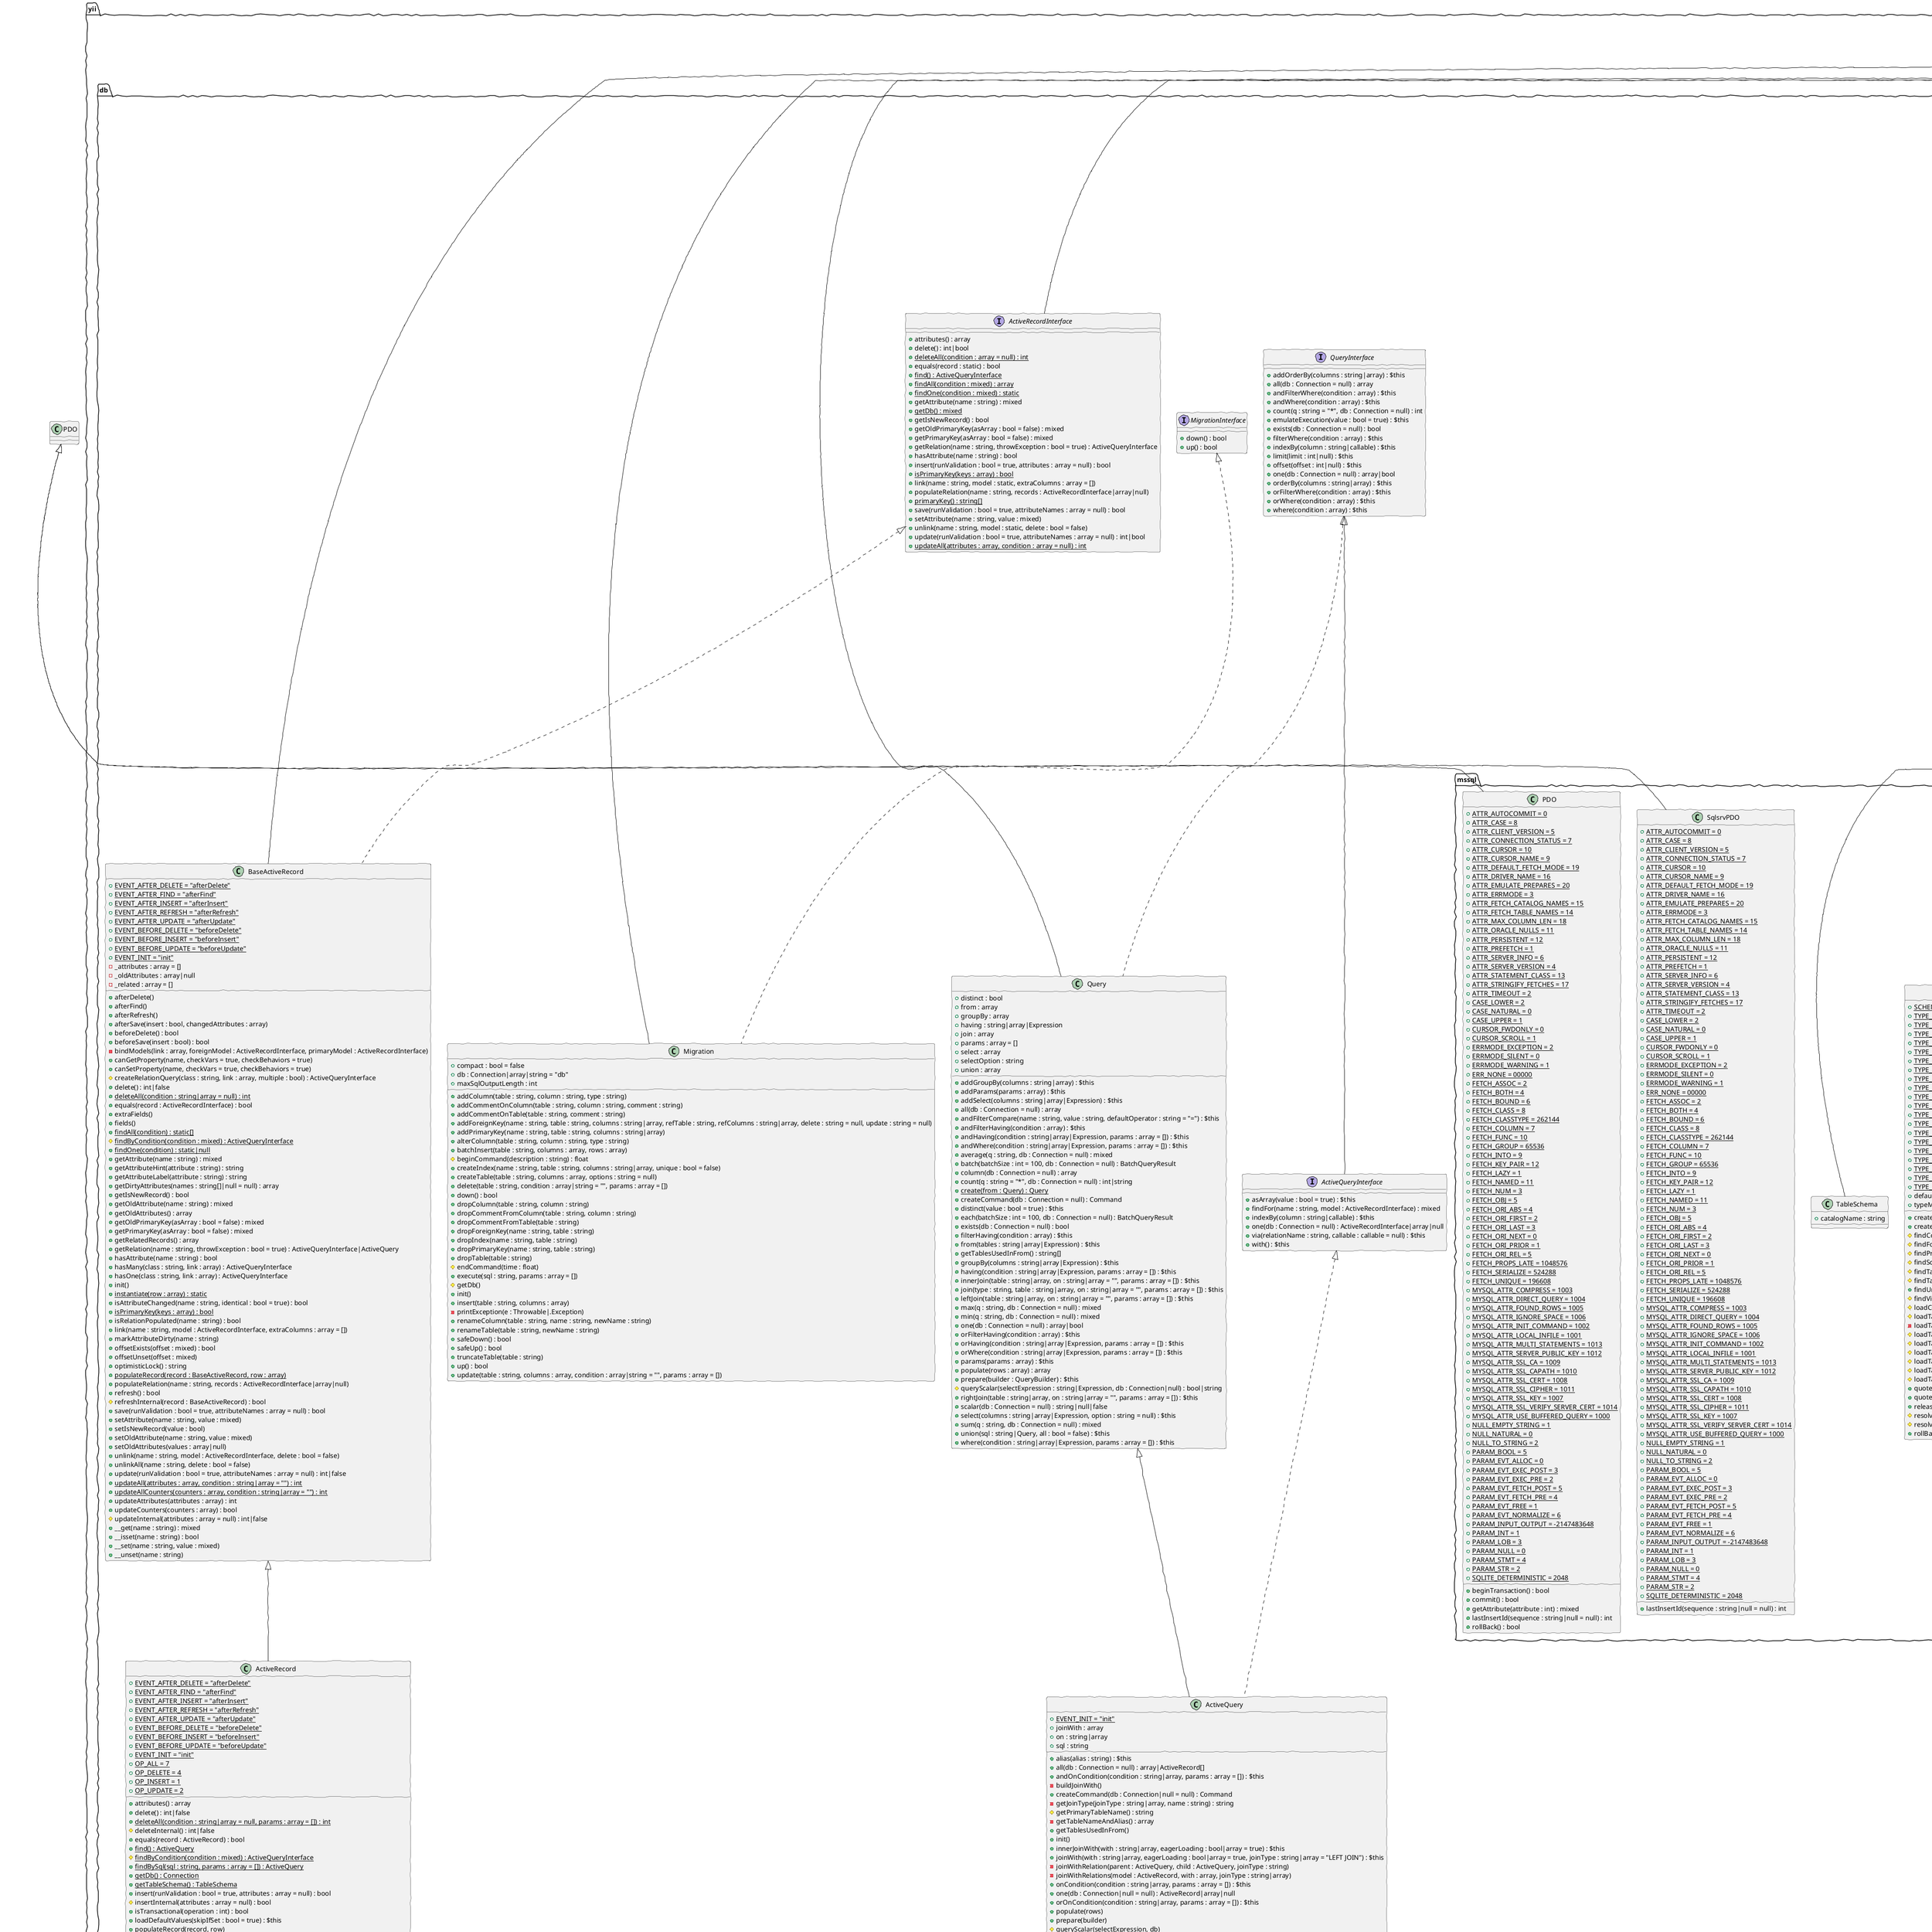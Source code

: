 @startuml
skinparam handwritten true
class yii.db.ActiveQuery {
    +{static}EVENT_INIT = "init"
    +joinWith : array
    +on : string|array
    +sql : string
    +alias(alias : string) : $this
    +all(db : Connection = null) : array|ActiveRecord[]
    +andOnCondition(condition : string|array, params : array = []) : $this
    -buildJoinWith()
    +createCommand(db : Connection|null = null) : Command
    -getJoinType(joinType : string|array, name : string) : string
    #getPrimaryTableName() : string
    -getTableNameAndAlias() : array
    +getTablesUsedInFrom()
    +init()
    +innerJoinWith(with : string|array, eagerLoading : bool|array = true) : $this
    +joinWith(with : string|array, eagerLoading : bool|array = true, joinType : string|array = "LEFT JOIN") : $this
    -joinWithRelation(parent : ActiveQuery, child : ActiveQuery, joinType : string)
    -joinWithRelations(model : ActiveRecord, with : array, joinType : string|array)
    +onCondition(condition : string|array, params : array = []) : $this
    +one(db : Connection|null = null) : ActiveRecord|array|null
    +orOnCondition(condition : string|array, params : array = []) : $this
    +populate(rows)
    +prepare(builder)
    #queryScalar(selectExpression, db)
    -removeDuplicatedModels(models : array) : array
    +viaTable(tableName : string, link : array, callable : callable = null) : $this
    +__construct(modelClass : string, config : array = [])
}
class yii.db.ActiveQuery extends yii.db.Query
class yii.db.ActiveQuery implements yii.db.ActiveQueryInterface
interface yii.db.ActiveQueryInterface {
    +asArray(value : bool = true) : $this
    +findFor(name : string, model : ActiveRecordInterface) : mixed
    +indexBy(column : string|callable) : $this
    +one(db : Connection = null) : ActiveRecordInterface|array|null
    +via(relationName : string, callable : callable = null) : $this
    +with() : $this
}
interface yii.db.ActiveQueryInterface implements yii.db.QueryInterface
abstract class yii.db.ActiveQueryTrait {
    +asArray : bool
    +modelClass : string
    +with : array
    +asArray(value : bool = true) : $this
    #createModels(rows : array) : array|ActiveRecord[]
    +findWith(with : array, models : array|ActiveRecord[])
    -normalizeRelations(model : ActiveRecord, with : array) : ActiveQueryInterface[]
    +with() : $this
}
class yii.db.ActiveRecord {
    +{static}EVENT_AFTER_DELETE = "afterDelete"
    +{static}EVENT_AFTER_FIND = "afterFind"
    +{static}EVENT_AFTER_INSERT = "afterInsert"
    +{static}EVENT_AFTER_REFRESH = "afterRefresh"
    +{static}EVENT_AFTER_UPDATE = "afterUpdate"
    +{static}EVENT_BEFORE_DELETE = "beforeDelete"
    +{static}EVENT_BEFORE_INSERT = "beforeInsert"
    +{static}EVENT_BEFORE_UPDATE = "beforeUpdate"
    +{static}EVENT_INIT = "init"
    +{static}OP_ALL = 7
    +{static}OP_DELETE = 4
    +{static}OP_INSERT = 1
    +{static}OP_UPDATE = 2
    +attributes() : array
    +delete() : int|false
    +{static}deleteAll(condition : string|array = null, params : array = []) : int
    #deleteInternal() : int|false
    +equals(record : ActiveRecord) : bool
    +{static}find() : ActiveQuery
    #{static}findByCondition(condition : mixed) : ActiveQueryInterface
    +{static}findBySql(sql : string, params : array = []) : ActiveQuery
    +{static}getDb() : Connection
    +{static}getTableSchema() : TableSchema
    +insert(runValidation : bool = true, attributes : array = null) : bool
    #insertInternal(attributes : array = null) : bool
    +isTransactional(operation : int) : bool
    +loadDefaultValues(skipIfSet : bool = true) : $this
    +{static}populateRecord(record, row)
    +{static}primaryKey() : string[]
    +refresh()
    +{static}tableName() : string
    +transactions() : array
    +update(runValidation : bool = true, attributeNames : array = null) : int|false
    +{static}updateAll(attributes : array, condition : string|array = "", params : array = []) : int
    +{static}updateAllCounters(counters : array, condition : string|array = "", params : array = []) : int
}
class yii.db.ActiveRecord extends yii.db.BaseActiveRecord
interface yii.db.ActiveRecordInterface {
    +attributes() : array
    +delete() : int|bool
    +{static}deleteAll(condition : array = null) : int
    +equals(record : static) : bool
    +{static}find() : ActiveQueryInterface
    +{static}findAll(condition : mixed) : array
    +{static}findOne(condition : mixed) : static
    +getAttribute(name : string) : mixed
    +{static}getDb() : mixed
    +getIsNewRecord() : bool
    +getOldPrimaryKey(asArray : bool = false) : mixed
    +getPrimaryKey(asArray : bool = false) : mixed
    +getRelation(name : string, throwException : bool = true) : ActiveQueryInterface
    +hasAttribute(name : string) : bool
    +insert(runValidation : bool = true, attributes : array = null) : bool
    +{static}isPrimaryKey(keys : array) : bool
    +link(name : string, model : static, extraColumns : array = [])
    +populateRelation(name : string, records : ActiveRecordInterface|array|null)
    +{static}primaryKey() : string[]
    +save(runValidation : bool = true, attributeNames : array = null) : bool
    +setAttribute(name : string, value : mixed)
    +unlink(name : string, model : static, delete : bool = false)
    +update(runValidation : bool = true, attributeNames : array = null) : int|bool
    +{static}updateAll(attributes : array, condition : array = null) : int
}
interface yii.db.ActiveRecordInterface implements yii.base.StaticInstanceInterface
abstract class yii.db.ActiveRelationTrait {
    +inverseOf : string
    +link : array
    +multiple : bool
    +primaryModel : ActiveRecord
    +via : array|object
    -addInverseRelations(result : array)
    -buildBuckets(models : array, link : array, viaModels : array = null, viaLink : array = null, checkMultiple : bool = true) : array
    -filterByModels(models : array)
    +findFor(name : string, model : ActiveRecordInterface|BaseActiveRecord) : mixed
    -findJunctionRows(primaryModels : array) : array
    -getModelKey(model : ActiveRecordInterface|array, attributes : array) : string
    -indexBuckets(buckets : array, indexBy : string|callable) : array
    +inverseOf(relationName : string) : $this
    -normalizeModelKey(value : mixed) : string
    -populateInverseRelation(primaryModels : ActiveRecordInterface[], models : ActiveRecordInterface[], primaryName : string, name : string)
    +populateRelation(name : string, primaryModels : array) : array
    -prefixKeyColumns(attributes : array) : array
    +via(relationName : string, callable : callable = null) : $this
    +__clone()
}
class yii.db.AfterSaveEvent {
    +changedAttributes : array
}
class yii.db.AfterSaveEvent extends yii.base.Event
abstract class yii.db.BaseActiveRecord {
    +{static}EVENT_AFTER_DELETE = "afterDelete"
    +{static}EVENT_AFTER_FIND = "afterFind"
    +{static}EVENT_AFTER_INSERT = "afterInsert"
    +{static}EVENT_AFTER_REFRESH = "afterRefresh"
    +{static}EVENT_AFTER_UPDATE = "afterUpdate"
    +{static}EVENT_BEFORE_DELETE = "beforeDelete"
    +{static}EVENT_BEFORE_INSERT = "beforeInsert"
    +{static}EVENT_BEFORE_UPDATE = "beforeUpdate"
    +{static}EVENT_INIT = "init"
    -_attributes : array = []
    -_oldAttributes : array|null
    -_related : array = []
    +afterDelete()
    +afterFind()
    +afterRefresh()
    +afterSave(insert : bool, changedAttributes : array)
    +beforeDelete() : bool
    +beforeSave(insert : bool) : bool
    -bindModels(link : array, foreignModel : ActiveRecordInterface, primaryModel : ActiveRecordInterface)
    +canGetProperty(name, checkVars = true, checkBehaviors = true)
    +canSetProperty(name, checkVars = true, checkBehaviors = true)
    #createRelationQuery(class : string, link : array, multiple : bool) : ActiveQueryInterface
    +delete() : int|false
    +{static}deleteAll(condition : string|array = null) : int
    +equals(record : ActiveRecordInterface) : bool
    +extraFields()
    +fields()
    +{static}findAll(condition) : static[]
    #{static}findByCondition(condition : mixed) : ActiveQueryInterface
    +{static}findOne(condition) : static|null
    +getAttribute(name : string) : mixed
    +getAttributeHint(attribute : string) : string
    +getAttributeLabel(attribute : string) : string
    +getDirtyAttributes(names : string[]|null = null) : array
    +getIsNewRecord() : bool
    +getOldAttribute(name : string) : mixed
    +getOldAttributes() : array
    +getOldPrimaryKey(asArray : bool = false) : mixed
    +getPrimaryKey(asArray : bool = false) : mixed
    +getRelatedRecords() : array
    +getRelation(name : string, throwException : bool = true) : ActiveQueryInterface|ActiveQuery
    +hasAttribute(name : string) : bool
    +hasMany(class : string, link : array) : ActiveQueryInterface
    +hasOne(class : string, link : array) : ActiveQueryInterface
    +init()
    +{static}instantiate(row : array) : static
    +isAttributeChanged(name : string, identical : bool = true) : bool
    +{static}isPrimaryKey(keys : array) : bool
    +isRelationPopulated(name : string) : bool
    +link(name : string, model : ActiveRecordInterface, extraColumns : array = [])
    +markAttributeDirty(name : string)
    +offsetExists(offset : mixed) : bool
    +offsetUnset(offset : mixed)
    +optimisticLock() : string
    +{static}populateRecord(record : BaseActiveRecord, row : array)
    +populateRelation(name : string, records : ActiveRecordInterface|array|null)
    +refresh() : bool
    #refreshInternal(record : BaseActiveRecord) : bool
    +save(runValidation : bool = true, attributeNames : array = null) : bool
    +setAttribute(name : string, value : mixed)
    +setIsNewRecord(value : bool)
    +setOldAttribute(name : string, value : mixed)
    +setOldAttributes(values : array|null)
    +unlink(name : string, model : ActiveRecordInterface, delete : bool = false)
    +unlinkAll(name : string, delete : bool = false)
    +update(runValidation : bool = true, attributeNames : array = null) : int|false
    +{static}updateAll(attributes : array, condition : string|array = "") : int
    +{static}updateAllCounters(counters : array, condition : string|array = "") : int
    +updateAttributes(attributes : array) : int
    +updateCounters(counters : array) : bool
    #updateInternal(attributes : array = null) : int|false
    +__get(name : string) : mixed
    +__isset(name : string) : bool
    +__set(name : string, value : mixed)
    +__unset(name : string)
}
class yii.db.BaseActiveRecord extends yii.base.Model
class yii.db.BaseActiveRecord implements yii.db.ActiveRecordInterface
class yii.db.BatchQueryResult {
    +batchSize : int = 100
    +db : Connection
    +each : bool = false
    +query : Query
    -_batch : array
    -_dataReader : DataReader
    -_key : string|int
    -_value : mixed
    +current() : mixed
    #fetchData() : array
    +key() : int
    +next()
    +reset()
    +rewind()
    +valid() : bool
    +__destruct()
}
class yii.db.BatchQueryResult extends yii.base.BaseObject
class yii.db.BatchQueryResult implements Iterator
class yii.db.CheckConstraint {
    +expression : string
}
class yii.db.CheckConstraint extends yii.db.Constraint
class yii.db.ColumnSchema {
    +allowNull : bool
    +autoIncrement : bool = false
    +comment : string
    +dbType : string
    +defaultValue : mixed
    +enumValues : array
    +isPrimaryKey : bool
    +name : string
    +phpType : string
    +precision : int
    +scale : int
    +size : int
    +type : string
    +unsigned : bool
    +dbTypecast(value : mixed) : mixed
    +phpTypecast(value : mixed) : mixed
    #typecast(value : mixed) : mixed
}
class yii.db.ColumnSchema extends yii.base.BaseObject
class yii.db.ColumnSchemaBuilder {
    +{static}CATEGORY_NUMERIC = "numeric"
    +{static}CATEGORY_OTHER = "other"
    +{static}CATEGORY_PK = "pk"
    +{static}CATEGORY_STRING = "string"
    +{static}CATEGORY_TIME = "time"
    #after : string
    #append : mixed
    +categoryMap : array = ["~~NOT RESOLVED~~", "~~NOT RESOLVED~~", "~~NOT RESOLVED~~", "~~NOT RESOLVED~~", "~~NOT RESOLVED~~", "~~NOT RESOLVED~~", "~~NOT RESOLVED~~", "~~NOT RESOLVED~~", "~~NOT RESOLVED~~", "~~NOT RESOLVED~~", "~~NOT RESOLVED~~", "~~NOT RESOLVED~~", "~~NOT RESOLVED~~", "~~NOT RESOLVED~~", "~~NOT RESOLVED~~", "~~NOT RESOLVED~~", "~~NOT RESOLVED~~", "~~NOT RESOLVED~~", "~~NOT RESOLVED~~", "numeric"]
    #check : string
    +comment : string
    +db : yii.db.Connection
    #default : mixed
    #isFirst : bool
    #isNotNull : bool|null
    #isUnique : bool = false
    #isUnsigned : bool = false
    #length : int|string|array
    #type : string
    +after(after : string) : $this
    +append(sql : string) : $this
    #buildAfterString() : string
    #buildAppendString() : string
    #buildCheckString() : string
    #buildCommentString() : string
    #buildCompleteString(format : string) : string
    #buildDefaultString() : string
    #buildFirstString() : string
    #buildLengthString() : string
    #buildNotNullString() : string
    #buildUniqueString() : string
    #buildUnsignedString() : string
    +check(check : string) : $this
    +comment(comment : string) : $this
    +defaultExpression(default : string) : $this
    +defaultValue(default : mixed) : $this
    +first() : $this
    #getTypeCategory() : string
    +notNull() : $this
    +null() : $this
    +unique() : $this
    +unsigned() : $this
    +__construct(type : string, length : int|string|array = null, db : yii.db.Connection = null, config : array = [])
    +__toString() : string
}
class yii.db.ColumnSchemaBuilder extends yii.base.BaseObject
class yii.db.Command {
    +db : Connection
    +fetchMode : int = 2
    +params : array = []
    +pdoStatement : PDOStatement
    +queryCacheDependency : yii.caching.Dependency
    +queryCacheDuration : int
    -_pendingParams : array = []
    -_refreshTableName : string
    -_sql : string
    +addCheck(name : string, table : string, expression : string) : $this
    +addColumn(table : string, column : string, type : string) : $this
    +addCommentOnColumn(table : string, column : string, comment : string) : $this
    +addCommentOnTable(table : string, comment : string) : $this
    +addDefaultValue(name : string, table : string, column : string, value : mixed) : $this
    +addForeignKey(name : string, table : string, columns : string|array, refTable : string, refColumns : string|array, delete : string = null, update : string = null) : $this
    +addPrimaryKey(name : string, table : string, columns : string|array) : $this
    +addUnique(name : string, table : string, columns : string|array) : $this
    +alterColumn(table : string, column : string, type : string) : $this
    +batchInsert(table : string, columns : array, rows : array|.Generator) : $this
    +bindParam(name : string|int, value : mixed, dataType : int = null, length : int = null, driverOptions : mixed = null) : $this
    #bindPendingParams()
    +bindValue(name : string|int, value : mixed, dataType : int = null) : $this
    +bindValues(values : array) : $this
    +cache(duration : int = null, dependency : yii.caching.Dependency = null) : $this
    +cancel()
    +checkIntegrity(check : bool = true, schema : string = "", table : string = "") : $this
    +createIndex(name : string, table : string, columns : string|array, unique : bool = false) : $this
    +createTable(table : string, columns : array, options : string = null) : $this
    +delete(table : string, condition : string|array = "", params : array = []) : $this
    +dropCheck(name : string, table : string) : $this
    +dropColumn(table : string, column : string) : $this
    +dropCommentFromColumn(table : string, column : string) : $this
    +dropCommentFromTable(table : string) : $this
    +dropDefaultValue(name : string, table : string) : $this
    +dropForeignKey(name : string, table : string) : $this
    +dropIndex(name : string, table : string) : $this
    +dropPrimaryKey(name : string, table : string) : $this
    +dropTable(table : string) : $this
    +dropUnique(name : string, table : string) : $this
    +execute() : int
    +getRawSql() : string
    +getSql() : string
    +insert(table : string, columns : array|.yii.db.Query) : $this
    -logQuery(category : string) : array
    +noCache() : $this
    +prepare(forRead : bool = null)
    +query() : DataReader
    +queryAll(fetchMode : int = null) : array
    +queryColumn() : array
    #queryInternal(method : string, fetchMode : int = null) : mixed
    +queryOne(fetchMode : int = null) : array|false
    +queryScalar() : string|null|false
    #refreshTableSchema()
    +renameColumn(table : string, oldName : string, newName : string) : $this
    +renameTable(table : string, newName : string) : $this
    #requireTableSchemaRefresh(name : string) : $this
    #reset()
    +resetSequence(table : string, value : mixed = null) : $this
    +setRawSql(sql : string) : $this
    +setSql(sql : string) : $this
    +truncateTable(table : string) : $this
    +update(table : string, columns : array, condition : string|array = "", params : array = []) : $this
}
class yii.db.Command extends yii.base.Component
class yii.db.Connection {
    +{static}EVENT_AFTER_OPEN = "afterOpen"
    +{static}EVENT_BEGIN_TRANSACTION = "beginTransaction"
    +{static}EVENT_COMMIT_TRANSACTION = "commitTransaction"
    +{static}EVENT_ROLLBACK_TRANSACTION = "rollbackTransaction"
    +attributes : array
    +charset : string
    +commandClass : string = "yii\db\Command"
    +dsn : string
    +emulatePrepare : bool
    +enableLogging : bool = true
    +enableProfiling : bool = true
    +enableQueryCache : bool = true
    +enableSavepoint : bool = true
    +enableSchemaCache : bool = false
    +enableSlaves : bool = true
    +masterConfig : array = []
    +masters : array = []
    +password : string
    +pdo : PDO
    +pdoClass : string
    +queryCache : CacheInterface|string = "cache"
    +queryCacheDuration : int = 3600
    +schemaCache : CacheInterface|string = "cache"
    +schemaCacheDuration : int = 3600
    +schemaCacheExclude : array = []
    +schemaMap : array = ["yii\db\pgsql\Schema", "yii\db\mysql\Schema", "yii\db\mysql\Schema", "yii\db\sqlite\Schema", "yii\db\sqlite\Schema", "yii\db\mssql\Schema", "yii\db\oci\Schema", "yii\db\mssql\Schema", "yii\db\mssql\Schema", "yii\db\cubrid\Schema"]
    +serverRetryInterval : int = 600
    +serverStatusCache : CacheInterface|string = "cache"
    +shuffleMasters : bool = true
    +slaveConfig : array = []
    +slaves : array = []
    +tablePrefix : string = ""
    +username : string
    -_driverName : string
    -_master : Connection|false = false
    -_queryCacheInfo : array = []
    -_schema : Schema
    -_slave : Connection|false = false
    -_transaction : Transaction
    +beginTransaction(isolationLevel : string|null = null) : Transaction
    +cache(callable : callable, duration : int = null, dependency : yii.caching.Dependency = null) : mixed
    +close()
    +createCommand(sql : string = null, params : array = []) : Command
    #createPdoInstance() : PDO
    +getDriverName() : string
    +getIsActive() : bool
    +getLastInsertID(sequenceName : string = "") : string
    +getMaster() : Connection
    +getMasterPdo() : PDO
    +getQueryBuilder() : QueryBuilder
    +getQueryCacheInfo(duration : int, dependency : yii.caching.Dependency) : array
    +getSchema() : Schema
    +getSlave(fallbackToMaster : bool = true) : Connection
    +getSlavePdo(fallbackToMaster : bool = true) : PDO
    +getTableSchema(name : string, refresh : bool = false) : TableSchema
    +getTransaction() : Transaction
    #initConnection()
    +noCache(callable : callable) : mixed
    +open()
    #openFromPool(pool : array, sharedConfig : array) : Connection
    #openFromPoolSequentially(pool : array, sharedConfig : array) : Connection
    +quoteColumnName(name : string) : string
    +quoteSql(sql : string) : string
    +quoteTableName(name : string) : string
    +quoteValue(value : string) : string
    -rollbackTransactionOnLevel(transaction : Transaction, level : int)
    +setDriverName(driverName : string)
    +transaction(callback : callable, isolationLevel : string|null = null) : mixed
    +useMaster(callback : callable) : mixed
    +__clone()
    +__sleep() : array
}
class yii.db.Connection extends yii.base.Component
class yii.db.Constraint {
    +columnNames : string[]|null
    +name : string|null
}
class yii.db.Constraint extends yii.base.BaseObject
abstract class yii.db.ConstraintFinderTrait {
    +getSchemaChecks(schema : string = "", refresh : bool = false) : CheckConstraint[][]
    +getSchemaDefaultValues(schema : string = "", refresh : bool = false) : DefaultValueConstraint[]
    +getSchemaForeignKeys(schema : string = "", refresh : bool = false) : ForeignKeyConstraint[][]
    +getSchemaIndexes(schema : string = "", refresh : bool = false) : IndexConstraint[][]
    #getSchemaMetadata(schema : string, type : string, refresh : bool) : array
    +getSchemaPrimaryKeys(schema : string = "", refresh : bool = false) : Constraint[]
    +getSchemaUniques(schema : string = "", refresh : bool = false) : Constraint[][]
    +getTableChecks(name : string, refresh : bool = false) : CheckConstraint[]
    +getTableDefaultValues(name : string, refresh : bool = false) : DefaultValueConstraint[]
    +getTableForeignKeys(name : string, refresh : bool = false) : ForeignKeyConstraint[]
    +getTableIndexes(name : string, refresh : bool = false) : IndexConstraint[]
    #getTableMetadata(name : string, type : string, refresh : bool) : mixed
    +getTablePrimaryKey(name : string, refresh : bool = false) : Constraint|null
    +getTableUniques(name : string, refresh : bool = false) : Constraint[]
    #loadTableChecks(tableName : string) : CheckConstraint[]
    #loadTableDefaultValues(tableName : string) : DefaultValueConstraint[]
    #loadTableForeignKeys(tableName : string) : ForeignKeyConstraint[]
    #loadTableIndexes(tableName : string) : IndexConstraint[]
    #loadTablePrimaryKey(tableName : string) : Constraint|null
    #loadTableUniques(tableName : string) : Constraint[]
}
class yii.db.DataReader {
    -_closed = false
    -_index = -1
    -_row
    -_statement : PDOStatement
    +bindColumn(column : int|string, value : mixed, dataType : int = null)
    +close()
    +count() : int
    +current() : mixed
    +getColumnCount() : int
    +getIsClosed() : bool
    +getRowCount() : int
    +key() : int
    +next()
    +nextResult() : bool
    +read() : array
    +readAll() : array
    +readColumn(columnIndex : int) : mixed
    +readObject(className : string, fields : array) : mixed
    +rewind()
    +setFetchMode(mode : int)
    +valid() : bool
    +__construct(command : yii.db.Command, config : array = [])
}
class yii.db.DataReader extends yii.base.BaseObject
class yii.db.DataReader implements Iterator
class yii.db.DataReader implements Countable
class yii.db.DefaultValueConstraint {
    +value : mixed
}
class yii.db.DefaultValueConstraint extends yii.db.Constraint
class yii.db.Exception {
    +errorInfo : array = []
    +getName() : string
    +__construct(message : string, errorInfo : array = [], code : int = 0, previous : Exception = null)
    +__toString() : string
}
class yii.db.Exception extends yii.base.Exception
class yii.db.Expression {
    +expression : string
    +params : array = []
    +__construct(expression : string, params : array = [], config : array = [])
    +__toString() : string
}
class yii.db.Expression extends yii.base.BaseObject
class yii.db.ForeignKeyConstraint {
    +foreignColumnNames : string[]
    +foreignSchemaName : string|null
    +foreignTableName : string
    +onDelete : string|null
    +onUpdate : string|null
}
class yii.db.ForeignKeyConstraint extends yii.db.Constraint
class yii.db.IndexConstraint {
    +isPrimary : bool
    +isUnique : bool
}
class yii.db.IndexConstraint extends yii.db.Constraint
class yii.db.IntegrityException {
    +getName() : string
}
class yii.db.IntegrityException extends yii.db.Exception
class yii.db.Migration {
    +compact : bool = false
    +db : Connection|array|string = "db"
    +maxSqlOutputLength : int
    +addColumn(table : string, column : string, type : string)
    +addCommentOnColumn(table : string, column : string, comment : string)
    +addCommentOnTable(table : string, comment : string)
    +addForeignKey(name : string, table : string, columns : string|array, refTable : string, refColumns : string|array, delete : string = null, update : string = null)
    +addPrimaryKey(name : string, table : string, columns : string|array)
    +alterColumn(table : string, column : string, type : string)
    +batchInsert(table : string, columns : array, rows : array)
    #beginCommand(description : string) : float
    +createIndex(name : string, table : string, columns : string|array, unique : bool = false)
    +createTable(table : string, columns : array, options : string = null)
    +delete(table : string, condition : array|string = "", params : array = [])
    +down() : bool
    +dropColumn(table : string, column : string)
    +dropCommentFromColumn(table : string, column : string)
    +dropCommentFromTable(table : string)
    +dropForeignKey(name : string, table : string)
    +dropIndex(name : string, table : string)
    +dropPrimaryKey(name : string, table : string)
    +dropTable(table : string)
    #endCommand(time : float)
    +execute(sql : string, params : array = [])
    #getDb()
    +init()
    +insert(table : string, columns : array)
    -printException(e : Throwable|.Exception)
    +renameColumn(table : string, name : string, newName : string)
    +renameTable(table : string, newName : string)
    +safeDown() : bool
    +safeUp() : bool
    +truncateTable(table : string)
    +up() : bool
    +update(table : string, columns : array, condition : array|string = "", params : array = [])
}
class yii.db.Migration extends yii.base.Component
class yii.db.Migration implements yii.db.MigrationInterface
interface yii.db.MigrationInterface {
    +down() : bool
    +up() : bool
}
class yii.db.Query {
    +distinct : bool
    +from : array
    +groupBy : array
    +having : string|array|Expression
    +join : array
    +params : array = []
    +select : array
    +selectOption : string
    +union : array
    +addGroupBy(columns : string|array) : $this
    +addParams(params : array) : $this
    +addSelect(columns : string|array|Expression) : $this
    +all(db : Connection = null) : array
    +andFilterCompare(name : string, value : string, defaultOperator : string = "=") : $this
    +andFilterHaving(condition : array) : $this
    +andHaving(condition : string|array|Expression, params : array = []) : $this
    +andWhere(condition : string|array|Expression, params : array = []) : $this
    +average(q : string, db : Connection = null) : mixed
    +batch(batchSize : int = 100, db : Connection = null) : BatchQueryResult
    +column(db : Connection = null) : array
    +count(q : string = "*", db : Connection = null) : int|string
    +{static}create(from : Query) : Query
    +createCommand(db : Connection = null) : Command
    +distinct(value : bool = true) : $this
    +each(batchSize : int = 100, db : Connection = null) : BatchQueryResult
    +exists(db : Connection = null) : bool
    +filterHaving(condition : array) : $this
    +from(tables : string|array|Expression) : $this
    +getTablesUsedInFrom() : string[]
    +groupBy(columns : string|array|Expression) : $this
    +having(condition : string|array|Expression, params : array = []) : $this
    +innerJoin(table : string|array, on : string|array = "", params : array = []) : $this
    +join(type : string, table : string|array, on : string|array = "", params : array = []) : $this
    +leftJoin(table : string|array, on : string|array = "", params : array = []) : $this
    +max(q : string, db : Connection = null) : mixed
    +min(q : string, db : Connection = null) : mixed
    +one(db : Connection = null) : array|bool
    +orFilterHaving(condition : array) : $this
    +orHaving(condition : string|array|Expression, params : array = []) : $this
    +orWhere(condition : string|array|Expression, params : array = []) : $this
    +params(params : array) : $this
    +populate(rows : array) : array
    +prepare(builder : QueryBuilder) : $this
    #queryScalar(selectExpression : string|Expression, db : Connection|null) : bool|string
    +rightJoin(table : string|array, on : string|array = "", params : array = []) : $this
    +scalar(db : Connection = null) : string|null|false
    +select(columns : string|array|Expression, option : string = null) : $this
    +sum(q : string, db : Connection = null) : mixed
    +union(sql : string|Query, all : bool = false) : $this
    +where(condition : string|array|Expression, params : array = []) : $this
}
class yii.db.Query extends yii.base.Component
class yii.db.Query implements yii.db.QueryInterface
class yii.db.QueryBuilder {
    +{static}PARAM_PREFIX = ":qp"
    #conditionBuilders : array = ["buildNotCondition", "buildAndCondition", "buildAndCondition", "buildBetweenCondition", "buildBetweenCondition", "buildInCondition", "buildInCondition", "buildLikeCondition", "buildLikeCondition", "buildLikeCondition", "buildLikeCondition", "buildExistsCondition", "buildExistsCondition"]
    +db : Connection
    #likeEscapeCharacter : string|null
    #likeEscapingReplacements : array = ["\%", "\_", "\\"]
    +separator : string = " "
    +typeMap : array = []
    +addCheck(name : string, table : string, expression : string) : string
    +addColumn(table : string, column : string, type : string) : string
    +addCommentOnColumn(table : string, column : string, comment : string) : string
    +addCommentOnTable(table : string, comment : string) : string
    +addDefaultValue(name : string, table : string, column : string, value : mixed) : string
    +addForeignKey(name : string, table : string, columns : string|array, refTable : string, refColumns : string|array, delete : string = null, update : string = null) : string
    +addPrimaryKey(name : string, table : string, columns : string|array) : string
    +addUnique(name : string, table : string, columns : string|array) : string
    +alterColumn(table : string, column : string, type : string) : string
    +batchInsert(table : string, columns : array, rows : array|.Generator) : string
    +build(query : Query, params : array = []) : array
    +buildAndCondition(operator : string, operands : array, params : array) : string
    +buildBetweenCondition(operator : string, operands : array, params : array) : string
    +buildColumns(columns : string|array) : string
    #buildCompositeInCondition(operator : string, columns : array|.Traversable, values : array, params : array) : string
    +buildCondition(condition : string|array|Expression, params : array) : string
    +buildExistsCondition(operator : string, operands : array, params : array) : string
    +buildFrom(tables : array, params : array) : string
    +buildGroupBy(columns : array) : string
    +buildHashCondition(condition : array, params : array) : string
    +buildHaving(condition : string|array, params : array) : string
    +buildInCondition(operator : string, operands : array, params : array) : string
    +buildJoin(joins : array, params : array) : string
    +buildLikeCondition(operator : string, operands : array, params : array) : string
    +buildLimit(limit : int, offset : int) : string
    +buildNotCondition(operator : string, operands : array, params : array) : string
    +buildOrderBy(columns : array) : string
    +buildOrderByAndLimit(sql : string, orderBy : array, limit : int, offset : int) : string
    +buildSelect(columns : array, params : array, distinct : bool = false, selectOption : string = null) : string
    +buildSimpleCondition(operator : string, operands : array, params : array) : string
    #buildSubqueryInCondition(operator : string, columns : array, values : Query, params : array) : string
    +buildUnion(unions : array, params : array) : string
    +buildWhere(condition : string|array, params : array) : string
    +checkIntegrity(check : bool = true, schema : string = "", table : string = "") : string
    +createIndex(name : string, table : string, columns : string|array, unique : bool = false) : string
    +createTable(table : string, columns : array, options : string = null) : string
    +delete(table : string, condition : array|string, params : array) : string
    +dropCheck(name : string, table : string) : string
    +dropColumn(table : string, column : string) : string
    +dropCommentFromColumn(table : string, column : string) : string
    +dropCommentFromTable(table : string) : string
    +dropDefaultValue(name : string, table : string) : string
    +dropForeignKey(name : string, table : string) : string
    +dropIndex(name : string, table : string) : string
    +dropPrimaryKey(name : string, table : string) : string
    +dropTable(table : string) : string
    +dropUnique(name : string, table : string) : string
    +getColumnType(type : string|ColumnSchemaBuilder) : string
    #hasLimit(limit : mixed) : bool
    #hasOffset(offset : mixed) : bool
    +insert(table : string, columns : array|.yii.db.Query, params : array) : string
    #prepareInsertSelectSubQuery(columns : yii.db.Query, schema : yii.db.Schema, params : array = []) : array
    -quoteTableNames(tables : array, params : array) : array
    +renameColumn(table : string, oldName : string, newName : string) : string
    +renameTable(oldName : string, newName : string) : string
    +resetSequence(table : string, value : array|string = null) : string
    +selectExists(rawSql : string) : string
    +truncateTable(table : string) : string
    +update(table : string, columns : array, condition : array|string, params : array) : string
    +__construct(connection : Connection, config : array = [])
}
class yii.db.QueryBuilder extends yii.base.BaseObject
interface yii.db.QueryInterface {
    +addOrderBy(columns : string|array) : $this
    +all(db : Connection = null) : array
    +andFilterWhere(condition : array) : $this
    +andWhere(condition : array) : $this
    +count(q : string = "*", db : Connection = null) : int
    +emulateExecution(value : bool = true) : $this
    +exists(db : Connection = null) : bool
    +filterWhere(condition : array) : $this
    +indexBy(column : string|callable) : $this
    +limit(limit : int|null) : $this
    +offset(offset : int|null) : $this
    +one(db : Connection = null) : array|bool
    +orderBy(columns : string|array) : $this
    +orFilterWhere(condition : array) : $this
    +orWhere(condition : array) : $this
    +where(condition : array) : $this
}
abstract class yii.db.QueryTrait {
    +emulateExecution : bool = false
    +indexBy : string|callable
    +limit : int|Expression
    +offset : int|Expression
    +orderBy : array
    +where : string|array
    +addOrderBy(columns : string|array|Expression) : $this
    +andFilterWhere(condition : array) : $this
    +andWhere(condition : array) : $this
    +emulateExecution(value : bool = true) : $this
    #filterCondition(condition : array) : array
    +filterWhere(condition : array) : $this
    +indexBy(column : string|callable) : $this
    #isEmpty(value : mixed) : bool
    +limit(limit : int|Expression|null) : $this
    #normalizeOrderBy(columns : array|string|Expression) : array
    +offset(offset : int|Expression|null) : $this
    +orderBy(columns : string|array|Expression) : $this
    +orFilterWhere(condition : array) : $this
    +orWhere(condition : array) : $this
    +where(condition : array) : $this
}
abstract class yii.db.Schema {
    +{static}SCHEMA_CACHE_VERSION = 1
    +{static}TYPE_BIGINT = "bigint"
    +{static}TYPE_BIGPK = "bigpk"
    +{static}TYPE_BINARY = "binary"
    +{static}TYPE_BOOLEAN = "boolean"
    +{static}TYPE_CHAR = "char"
    +{static}TYPE_DATE = "date"
    +{static}TYPE_DATETIME = "datetime"
    +{static}TYPE_DECIMAL = "decimal"
    +{static}TYPE_DOUBLE = "double"
    +{static}TYPE_FLOAT = "float"
    +{static}TYPE_INTEGER = "integer"
    +{static}TYPE_MONEY = "money"
    +{static}TYPE_PK = "pk"
    +{static}TYPE_SMALLINT = "smallint"
    +{static}TYPE_STRING = "string"
    +{static}TYPE_TEXT = "text"
    +{static}TYPE_TIME = "time"
    +{static}TYPE_TIMESTAMP = "timestamp"
    +{static}TYPE_UBIGPK = "ubigpk"
    +{static}TYPE_UPK = "upk"
    +columnSchemaClass : string = "yii\db\ColumnSchema"
    +db : Connection
    +defaultSchema : string
    +exceptionMap : array = ["yii\db\IntegrityException"]
    -_builder : QueryBuilder
    -_schemaNames : array
    -_tableMetadata : array = []
    -_tableNames : array = []
    +convertException(e : Exception, rawSql : string) : Exception
    #createColumnSchema() : ColumnSchema
    +createColumnSchemaBuilder(type : string, length : int|string|array = null) : ColumnSchemaBuilder
    +createQueryBuilder() : QueryBuilder
    +createSavepoint(name : string)
    #findSchemaNames() : array
    #findTableNames(schema : string = "") : array
    +findUniqueIndexes(table : TableSchema) : array
    #getCacheKey(name : string) : mixed
    #getCacheTag() : string
    #getColumnPhpType(column : ColumnSchema) : string
    +getLastInsertID(sequenceName : string = "") : string
    +getPdoType(data : mixed) : int
    +getQueryBuilder() : QueryBuilder
    +getRawTableName(name : string) : string
    #getSchemaMetadata(schema : string, type : string, refresh : bool) : array
    +getSchemaNames(refresh : bool = false) : string[]
    #getTableMetadata(name : string, type : string, refresh : bool) : mixed
    +getTableNames(schema : string = "", refresh : bool = false) : string[]
    +getTableSchema(name : string, refresh : bool = false) : TableSchema|null
    +getTableSchemas(schema : string = "", refresh : bool = false) : TableSchema[]
    +insert(table : string, columns : array) : array|false
    +isReadQuery(sql : string) : bool
    -loadTableMetadataFromCache(cache : Cache|null, name : string)
    #loadTableSchema(name : string) : TableSchema|null
    #normalizePdoRowKeyCase(row : array, multiple : bool) : array
    +quoteColumnName(name : string) : string
    +quoteSimpleColumnName(name : string) : string
    +quoteSimpleTableName(name : string) : string
    +quoteTableName(name : string) : string
    +quoteValue(str : string) : string
    +refresh()
    +refreshTableSchema(name : string)
    +releaseSavepoint(name : string)
    #resolveTableName(name : string) : TableSchema
    +rollBackSavepoint(name : string)
    -saveTableMetadataToCache(cache : Cache|null, name : string)
    #setTableMetadata(name : string, type : string, data : mixed)
    +setTransactionIsolationLevel(level : string)
    +supportsSavepoint() : bool
}
class yii.db.Schema extends yii.base.BaseObject
abstract class yii.db.SchemaBuilderTrait {
    +bigInteger(length : int = null) : ColumnSchemaBuilder
    +bigPrimaryKey(length : int = null) : ColumnSchemaBuilder
    +binary(length : int = null) : ColumnSchemaBuilder
    +boolean() : ColumnSchemaBuilder
    +char(length : int = null) : ColumnSchemaBuilder
    +date() : ColumnSchemaBuilder
    +dateTime(precision : int = null) : ColumnSchemaBuilder
    +decimal(precision : int = null, scale : int = null) : ColumnSchemaBuilder
    +double(precision : int = null) : ColumnSchemaBuilder
    +float(precision : int = null) : ColumnSchemaBuilder
    #getDb() : Connection
    +integer(length : int = null) : ColumnSchemaBuilder
    +money(precision : int = null, scale : int = null) : ColumnSchemaBuilder
    +primaryKey(length : int = null) : ColumnSchemaBuilder
    +smallInteger(length : int = null) : ColumnSchemaBuilder
    +string(length : int = null) : ColumnSchemaBuilder
    +text() : ColumnSchemaBuilder
    +time(precision : int = null) : ColumnSchemaBuilder
    +timestamp(precision : int = null) : ColumnSchemaBuilder
}
class yii.db.SqlToken {
    +{static}TYPE_CODE = 0
    +{static}TYPE_IDENTIFIER = 6
    +{static}TYPE_KEYWORD = 4
    +{static}TYPE_OPERATOR = 5
    +{static}TYPE_PARENTHESIS = 3
    +{static}TYPE_STATEMENT = 1
    +{static}TYPE_STRING_LITERAL = 7
    +{static}TYPE_TOKEN = 2
    +content : string|null
    +endOffset : int
    +parent : SqlToken
    +startOffset : int
    +type : int = 2
    -_children : SqlToken[] = []
    -calculateOffset(offset : int) : int
    +getChildren() : SqlToken[]
    +getHasChildren() : bool
    +getIsCollection() : bool
    +getSql() : string
    +matches(patternToken : yii.db.SqlToken, offset : int = 0, firstMatchIndex : int|null = null, lastMatchIndex : int|null = null) : bool
    +offsetExists(offset : int) : bool
    +offsetGet(offset : int) : SqlToken|null
    +offsetSet(offset : int|null, token : SqlToken)
    +offsetUnset(offset : int)
    +setChildren(children : SqlToken[])
    -tokensMatch(patternToken : yii.db.SqlToken, token : yii.db.SqlToken, offset : int = 0, firstMatchIndex : int|null = null, lastMatchIndex : int|null = null) : bool
    -updateCollectionOffsets()
    +__toString() : string
}
class yii.db.SqlToken extends yii.base.BaseObject
class yii.db.SqlToken implements ArrayAccess
abstract class yii.db.SqlTokenizer {
    #length : int
    #offset : int
    +sql : string
    -_buffer : string = ""
    -_currentToken : SqlToken
    -_substrings : string[]
    -_token : SqlToken
    -_tokenStack : SplStack
    -addTokenFromBuffer()
    -advance(length : int)
    #indexAfter(string : string, offset : int|null = null) : int
    #isComment(length : int) : bool
    -isEof() : bool
    #isIdentifier(length : int, content : string) : bool
    #isKeyword(string : string, content : string) : bool
    #isOperator(length : int, content : string) : bool
    #isStringLiteral(length : int, content : string) : bool
    #isWhitespace(length : int) : bool
    #startsWithAnyLongest(with : string[], caseSensitive : bool, length : int|null = null, content : string|null = null) : bool
    #substring(length : int, caseSensitive : bool = true, offset : int|null = null) : string
    +tokenize() : SqlToken
    -tokenizeDelimitedString(length : int) : bool
    -tokenizeOperator(length : int) : bool
    +__construct(sql : string, config : array = [])
}
class yii.db.SqlTokenizer extends yii.base.Component
class yii.db.StaleObjectException {
    +getName() : string
}
class yii.db.StaleObjectException extends yii.db.Exception
class yii.db.TableSchema {
    +columns : ColumnSchema[] = []
    +foreignKeys : array = []
    +fullName : string
    +name : string
    +primaryKey : string[] = []
    +schemaName : string
    +sequenceName : string
    +fixPrimaryKey(keys : string|array)
    +getColumn(name : string) : ColumnSchema
    +getColumnNames() : array
}
class yii.db.TableSchema extends yii.base.BaseObject
class yii.db.Transaction {
    +{static}READ_COMMITTED = "READ COMMITTED"
    +{static}READ_UNCOMMITTED = "READ UNCOMMITTED"
    +{static}REPEATABLE_READ = "REPEATABLE READ"
    +{static}SERIALIZABLE = "SERIALIZABLE"
    +db : Connection
    -_level : int = 0
    +begin(isolationLevel : string|null = null)
    +commit()
    +getIsActive() : bool
    +getLevel() : int
    +rollBack()
    +setIsolationLevel(level : string)
}
class yii.db.Transaction extends yii.base.BaseObject
abstract class yii.db.ViewFinderTrait {
    -_viewNames : array = []
    #findViewNames(schema : string = "") : array
    +getViewNames(schema : string = "", refresh : bool = false) : string[]
}
class yii.db.cubrid.ColumnSchemaBuilder {
    +{static}CATEGORY_NUMERIC = "numeric"
    +{static}CATEGORY_OTHER = "other"
    +{static}CATEGORY_PK = "pk"
    +{static}CATEGORY_STRING = "string"
    +{static}CATEGORY_TIME = "time"
    #buildAfterString()
    #buildCommentString()
    #buildFirstString()
    #buildUnsignedString()
    +__toString()
}
class yii.db.cubrid.ColumnSchemaBuilder extends yii.db.ColumnSchemaBuilder
class yii.db.cubrid.QueryBuilder {
    +{static}PARAM_PREFIX = ":qp"
    #likeEscapeCharacter = "!"
    #likeEscapingReplacements = ["!%", "!_", "!!"]
    +typeMap : array = ["int NOT NULL AUTO_INCREMENT PRIMARY KEY", "int UNSIGNED NOT NULL AUTO_INCREMENT PRIMARY KEY", "bigint NOT NULL AUTO_INCREMENT PRIMARY KEY", "bigint UNSIGNED NOT NULL AUTO_INCREMENT PRIMARY KEY", "char(1)", "varchar(255)", "varchar", "smallint", "int", "bigint", "float(7)", "double(15)", "decimal(10,0)", "datetime", "timestamp", "time", "date", "blob", "smallint", "decimal(19,4)"]
    +addCheck(name, table, expression)
    +addCommentOnColumn(table, column, comment)
    +addCommentOnTable(table, comment)
    +buildLimit(limit, offset)
    +dropCheck(name, table)
    +dropCommentFromColumn(table, column)
    +dropCommentFromTable(table)
    +dropIndex(name, table)
    -getColumnDefinition(table : string, column : string) : null|string
    +resetSequence(tableName : string, value : mixed = null) : string
    +selectExists(rawSql)
}
class yii.db.cubrid.QueryBuilder extends yii.db.QueryBuilder
class yii.db.cubrid.Schema {
    +{static}SCHEMA_CACHE_VERSION = 1
    +{static}TYPE_BIGINT = "bigint"
    +{static}TYPE_BIGPK = "bigpk"
    +{static}TYPE_BINARY = "binary"
    +{static}TYPE_BOOLEAN = "boolean"
    +{static}TYPE_CHAR = "char"
    +{static}TYPE_DATE = "date"
    +{static}TYPE_DATETIME = "datetime"
    +{static}TYPE_DECIMAL = "decimal"
    +{static}TYPE_DOUBLE = "double"
    +{static}TYPE_FLOAT = "float"
    +{static}TYPE_INTEGER = "integer"
    +{static}TYPE_MONEY = "money"
    +{static}TYPE_PK = "pk"
    +{static}TYPE_SMALLINT = "smallint"
    +{static}TYPE_STRING = "string"
    +{static}TYPE_TEXT = "text"
    +{static}TYPE_TIME = "time"
    +{static}TYPE_TIMESTAMP = "timestamp"
    +{static}TYPE_UBIGPK = "ubigpk"
    +{static}TYPE_UPK = "upk"
    +exceptionMap : array = ["yii\db\IntegrityException"]
    +typeMap : array = ["~~NOT RESOLVED~~", "~~NOT RESOLVED~~", "~~NOT RESOLVED~~", "~~NOT RESOLVED~~", "~~NOT RESOLVED~~", "~~NOT RESOLVED~~", "~~NOT RESOLVED~~", "~~NOT RESOLVED~~", "~~NOT RESOLVED~~", "~~NOT RESOLVED~~", "~~NOT RESOLVED~~", "~~NOT RESOLVED~~", "~~NOT RESOLVED~~", "~~NOT RESOLVED~~", "~~NOT RESOLVED~~", "~~NOT RESOLVED~~", "~~NOT RESOLVED~~", "~~NOT RESOLVED~~", "~~NOT RESOLVED~~", "~~NOT RESOLVED~~", "~~NOT RESOLVED~~", "~~NOT RESOLVED~~", "~~NOT RESOLVED~~", "~~NOT RESOLVED~~", "~~NOT RESOLVED~~", "~~NOT RESOLVED~~", "~~NOT RESOLVED~~", "~~NOT RESOLVED~~", "~~NOT RESOLVED~~", "~~NOT RESOLVED~~", "string"]
    +createColumnSchemaBuilder(type, length = null)
    +createQueryBuilder() : QueryBuilder
    #findTableNames(schema = "")
    +getPdoType(data : mixed) : int
    #loadColumnSchema(info : array) : yii.db.ColumnSchema
    #loadTableChecks(tableName)
    -loadTableConstraints(tableName : string, returnType : string) : mixed
    #loadTableDefaultValues(tableName)
    #loadTableForeignKeys(tableName)
    #loadTableIndexes(tableName)
    #loadTablePrimaryKey(tableName)
    #loadTableSchema(name)
    #loadTableUniques(tableName)
    +quoteSimpleColumnName(name : string) : string
    +quoteSimpleTableName(name : string) : string
    +releaseSavepoint(name)
    +setTransactionIsolationLevel(level)
}
class yii.db.cubrid.Schema extends yii.db.Schema
class yii.db.mssql.PDO {
    +{static}ATTR_AUTOCOMMIT = 0
    +{static}ATTR_CASE = 8
    +{static}ATTR_CLIENT_VERSION = 5
    +{static}ATTR_CONNECTION_STATUS = 7
    +{static}ATTR_CURSOR = 10
    +{static}ATTR_CURSOR_NAME = 9
    +{static}ATTR_DEFAULT_FETCH_MODE = 19
    +{static}ATTR_DRIVER_NAME = 16
    +{static}ATTR_EMULATE_PREPARES = 20
    +{static}ATTR_ERRMODE = 3
    +{static}ATTR_FETCH_CATALOG_NAMES = 15
    +{static}ATTR_FETCH_TABLE_NAMES = 14
    +{static}ATTR_MAX_COLUMN_LEN = 18
    +{static}ATTR_ORACLE_NULLS = 11
    +{static}ATTR_PERSISTENT = 12
    +{static}ATTR_PREFETCH = 1
    +{static}ATTR_SERVER_INFO = 6
    +{static}ATTR_SERVER_VERSION = 4
    +{static}ATTR_STATEMENT_CLASS = 13
    +{static}ATTR_STRINGIFY_FETCHES = 17
    +{static}ATTR_TIMEOUT = 2
    +{static}CASE_LOWER = 2
    +{static}CASE_NATURAL = 0
    +{static}CASE_UPPER = 1
    +{static}CURSOR_FWDONLY = 0
    +{static}CURSOR_SCROLL = 1
    +{static}ERRMODE_EXCEPTION = 2
    +{static}ERRMODE_SILENT = 0
    +{static}ERRMODE_WARNING = 1
    +{static}ERR_NONE = 00000
    +{static}FETCH_ASSOC = 2
    +{static}FETCH_BOTH = 4
    +{static}FETCH_BOUND = 6
    +{static}FETCH_CLASS = 8
    +{static}FETCH_CLASSTYPE = 262144
    +{static}FETCH_COLUMN = 7
    +{static}FETCH_FUNC = 10
    +{static}FETCH_GROUP = 65536
    +{static}FETCH_INTO = 9
    +{static}FETCH_KEY_PAIR = 12
    +{static}FETCH_LAZY = 1
    +{static}FETCH_NAMED = 11
    +{static}FETCH_NUM = 3
    +{static}FETCH_OBJ = 5
    +{static}FETCH_ORI_ABS = 4
    +{static}FETCH_ORI_FIRST = 2
    +{static}FETCH_ORI_LAST = 3
    +{static}FETCH_ORI_NEXT = 0
    +{static}FETCH_ORI_PRIOR = 1
    +{static}FETCH_ORI_REL = 5
    +{static}FETCH_PROPS_LATE = 1048576
    +{static}FETCH_SERIALIZE = 524288
    +{static}FETCH_UNIQUE = 196608
    +{static}MYSQL_ATTR_COMPRESS = 1003
    +{static}MYSQL_ATTR_DIRECT_QUERY = 1004
    +{static}MYSQL_ATTR_FOUND_ROWS = 1005
    +{static}MYSQL_ATTR_IGNORE_SPACE = 1006
    +{static}MYSQL_ATTR_INIT_COMMAND = 1002
    +{static}MYSQL_ATTR_LOCAL_INFILE = 1001
    +{static}MYSQL_ATTR_MULTI_STATEMENTS = 1013
    +{static}MYSQL_ATTR_SERVER_PUBLIC_KEY = 1012
    +{static}MYSQL_ATTR_SSL_CA = 1009
    +{static}MYSQL_ATTR_SSL_CAPATH = 1010
    +{static}MYSQL_ATTR_SSL_CERT = 1008
    +{static}MYSQL_ATTR_SSL_CIPHER = 1011
    +{static}MYSQL_ATTR_SSL_KEY = 1007
    +{static}MYSQL_ATTR_SSL_VERIFY_SERVER_CERT = 1014
    +{static}MYSQL_ATTR_USE_BUFFERED_QUERY = 1000
    +{static}NULL_EMPTY_STRING = 1
    +{static}NULL_NATURAL = 0
    +{static}NULL_TO_STRING = 2
    +{static}PARAM_BOOL = 5
    +{static}PARAM_EVT_ALLOC = 0
    +{static}PARAM_EVT_EXEC_POST = 3
    +{static}PARAM_EVT_EXEC_PRE = 2
    +{static}PARAM_EVT_FETCH_POST = 5
    +{static}PARAM_EVT_FETCH_PRE = 4
    +{static}PARAM_EVT_FREE = 1
    +{static}PARAM_EVT_NORMALIZE = 6
    +{static}PARAM_INPUT_OUTPUT = -2147483648
    +{static}PARAM_INT = 1
    +{static}PARAM_LOB = 3
    +{static}PARAM_NULL = 0
    +{static}PARAM_STMT = 4
    +{static}PARAM_STR = 2
    +{static}SQLITE_DETERMINISTIC = 2048
    +beginTransaction() : bool
    +commit() : bool
    +getAttribute(attribute : int) : mixed
    +lastInsertId(sequence : string|null = null) : int
    +rollBack() : bool
}
class yii.db.mssql.PDO extends PDO
class yii.db.mssql.QueryBuilder {
    +{static}PARAM_PREFIX = ":qp"
    #likeEscapingReplacements = ["[%]", "[_]", "[[]", "[]]", "[\]"]
    +typeMap : array = ["int IDENTITY PRIMARY KEY", "int IDENTITY PRIMARY KEY", "bigint IDENTITY PRIMARY KEY", "bigint IDENTITY PRIMARY KEY", "nchar(1)", "nvarchar(255)", "nvarchar(max)", "smallint", "int", "bigint", "float", "float", "decimal(18,0)", "datetime", "datetime", "time", "date", "varbinary(max)", "bit", "decimal(19,4)"]
    -_oldMssql : bool
    +addCommentOnColumn(table, column, comment)
    +addCommentOnTable(table, comment)
    +addDefaultValue(name, table, column, value)
    +alterColumn(table : string, column : string, type : string) : string
    #buildCompositeInCondition(operator : string, columns : array, values : array, params : array) : string
    +buildOrderByAndLimit(sql, orderBy, limit, offset)
    #buildSubqueryInCondition(operator, columns, values, params)
    +checkIntegrity(check : bool = true, schema : string = "", table : string = "") : string
    +dropCommentFromColumn(table, column)
    +dropCommentFromTable(table)
    +dropDefaultValue(name, table)
    #getAllColumnNames(modelClass : string = null) : array|null
    +insert(table, columns, params)
    #isOldMssql() : bool
    #newBuildOrderByAndLimit(sql : string, orderBy : array, limit : int, offset : int) : string
    -normalizeTableRowData(table : string, columns : array, params) : array
    #oldBuildOrderByAndLimit(sql : string, orderBy : array, limit : int, offset : int) : string
    +renameColumn(table : string, oldName : string, newName : string) : string
    +renameTable(oldName : string, newName : string) : string
    +resetSequence(tableName : string, value : mixed = null) : string
    +selectExists(rawSql)
    +update(table, columns, condition, params)
}
class yii.db.mssql.QueryBuilder extends yii.db.QueryBuilder
class yii.db.mssql.Schema {
    +{static}SCHEMA_CACHE_VERSION = 1
    +{static}TYPE_BIGINT = "bigint"
    +{static}TYPE_BIGPK = "bigpk"
    +{static}TYPE_BINARY = "binary"
    +{static}TYPE_BOOLEAN = "boolean"
    +{static}TYPE_CHAR = "char"
    +{static}TYPE_DATE = "date"
    +{static}TYPE_DATETIME = "datetime"
    +{static}TYPE_DECIMAL = "decimal"
    +{static}TYPE_DOUBLE = "double"
    +{static}TYPE_FLOAT = "float"
    +{static}TYPE_INTEGER = "integer"
    +{static}TYPE_MONEY = "money"
    +{static}TYPE_PK = "pk"
    +{static}TYPE_SMALLINT = "smallint"
    +{static}TYPE_STRING = "string"
    +{static}TYPE_TEXT = "text"
    +{static}TYPE_TIME = "time"
    +{static}TYPE_TIMESTAMP = "timestamp"
    +{static}TYPE_UBIGPK = "ubigpk"
    +{static}TYPE_UPK = "upk"
    +defaultSchema : string = "dbo"
    +typeMap : array = ["~~NOT RESOLVED~~", "~~NOT RESOLVED~~", "~~NOT RESOLVED~~", "~~NOT RESOLVED~~", "~~NOT RESOLVED~~", "~~NOT RESOLVED~~", "~~NOT RESOLVED~~", "~~NOT RESOLVED~~", "~~NOT RESOLVED~~", "~~NOT RESOLVED~~", "~~NOT RESOLVED~~", "~~NOT RESOLVED~~", "~~NOT RESOLVED~~", "~~NOT RESOLVED~~", "~~NOT RESOLVED~~", "~~NOT RESOLVED~~", "~~NOT RESOLVED~~", "~~NOT RESOLVED~~", "~~NOT RESOLVED~~", "~~NOT RESOLVED~~", "~~NOT RESOLVED~~", "~~NOT RESOLVED~~", "~~NOT RESOLVED~~", "~~NOT RESOLVED~~", "~~NOT RESOLVED~~", "~~NOT RESOLVED~~", "~~NOT RESOLVED~~", "~~NOT RESOLVED~~", "~~NOT RESOLVED~~", "~~NOT RESOLVED~~", "~~NOT RESOLVED~~", "~~NOT RESOLVED~~", "string"]
    +createQueryBuilder() : QueryBuilder
    +createSavepoint(name)
    #findColumns(table : TableSchema) : bool
    #findForeignKeys(table : TableSchema)
    #findPrimaryKeys(table : TableSchema)
    #findSchemaNames()
    #findTableConstraints(table : TableSchema, type : string) : array
    #findTableNames(schema = "")
    +findUniqueIndexes(table : TableSchema) : array
    #findViewNames(schema = "")
    #loadColumnSchema(info : array) : yii.db.ColumnSchema
    #loadTableChecks(tableName)
    -loadTableConstraints(tableName : string, returnType : string) : mixed
    #loadTableDefaultValues(tableName)
    #loadTableForeignKeys(tableName)
    #loadTableIndexes(tableName)
    #loadTablePrimaryKey(tableName)
    #loadTableSchema(name)
    #loadTableUniques(tableName)
    +quoteSimpleColumnName(name : string) : string
    +quoteSimpleTableName(name : string) : string
    +releaseSavepoint(name)
    #resolveTableName(name : string) : TableSchema
    #resolveTableNames(table : TableSchema, name : string)
    +rollBackSavepoint(name)
}
class yii.db.mssql.Schema extends yii.db.Schema
class yii.db.mssql.SqlsrvPDO {
    +{static}ATTR_AUTOCOMMIT = 0
    +{static}ATTR_CASE = 8
    +{static}ATTR_CLIENT_VERSION = 5
    +{static}ATTR_CONNECTION_STATUS = 7
    +{static}ATTR_CURSOR = 10
    +{static}ATTR_CURSOR_NAME = 9
    +{static}ATTR_DEFAULT_FETCH_MODE = 19
    +{static}ATTR_DRIVER_NAME = 16
    +{static}ATTR_EMULATE_PREPARES = 20
    +{static}ATTR_ERRMODE = 3
    +{static}ATTR_FETCH_CATALOG_NAMES = 15
    +{static}ATTR_FETCH_TABLE_NAMES = 14
    +{static}ATTR_MAX_COLUMN_LEN = 18
    +{static}ATTR_ORACLE_NULLS = 11
    +{static}ATTR_PERSISTENT = 12
    +{static}ATTR_PREFETCH = 1
    +{static}ATTR_SERVER_INFO = 6
    +{static}ATTR_SERVER_VERSION = 4
    +{static}ATTR_STATEMENT_CLASS = 13
    +{static}ATTR_STRINGIFY_FETCHES = 17
    +{static}ATTR_TIMEOUT = 2
    +{static}CASE_LOWER = 2
    +{static}CASE_NATURAL = 0
    +{static}CASE_UPPER = 1
    +{static}CURSOR_FWDONLY = 0
    +{static}CURSOR_SCROLL = 1
    +{static}ERRMODE_EXCEPTION = 2
    +{static}ERRMODE_SILENT = 0
    +{static}ERRMODE_WARNING = 1
    +{static}ERR_NONE = 00000
    +{static}FETCH_ASSOC = 2
    +{static}FETCH_BOTH = 4
    +{static}FETCH_BOUND = 6
    +{static}FETCH_CLASS = 8
    +{static}FETCH_CLASSTYPE = 262144
    +{static}FETCH_COLUMN = 7
    +{static}FETCH_FUNC = 10
    +{static}FETCH_GROUP = 65536
    +{static}FETCH_INTO = 9
    +{static}FETCH_KEY_PAIR = 12
    +{static}FETCH_LAZY = 1
    +{static}FETCH_NAMED = 11
    +{static}FETCH_NUM = 3
    +{static}FETCH_OBJ = 5
    +{static}FETCH_ORI_ABS = 4
    +{static}FETCH_ORI_FIRST = 2
    +{static}FETCH_ORI_LAST = 3
    +{static}FETCH_ORI_NEXT = 0
    +{static}FETCH_ORI_PRIOR = 1
    +{static}FETCH_ORI_REL = 5
    +{static}FETCH_PROPS_LATE = 1048576
    +{static}FETCH_SERIALIZE = 524288
    +{static}FETCH_UNIQUE = 196608
    +{static}MYSQL_ATTR_COMPRESS = 1003
    +{static}MYSQL_ATTR_DIRECT_QUERY = 1004
    +{static}MYSQL_ATTR_FOUND_ROWS = 1005
    +{static}MYSQL_ATTR_IGNORE_SPACE = 1006
    +{static}MYSQL_ATTR_INIT_COMMAND = 1002
    +{static}MYSQL_ATTR_LOCAL_INFILE = 1001
    +{static}MYSQL_ATTR_MULTI_STATEMENTS = 1013
    +{static}MYSQL_ATTR_SERVER_PUBLIC_KEY = 1012
    +{static}MYSQL_ATTR_SSL_CA = 1009
    +{static}MYSQL_ATTR_SSL_CAPATH = 1010
    +{static}MYSQL_ATTR_SSL_CERT = 1008
    +{static}MYSQL_ATTR_SSL_CIPHER = 1011
    +{static}MYSQL_ATTR_SSL_KEY = 1007
    +{static}MYSQL_ATTR_SSL_VERIFY_SERVER_CERT = 1014
    +{static}MYSQL_ATTR_USE_BUFFERED_QUERY = 1000
    +{static}NULL_EMPTY_STRING = 1
    +{static}NULL_NATURAL = 0
    +{static}NULL_TO_STRING = 2
    +{static}PARAM_BOOL = 5
    +{static}PARAM_EVT_ALLOC = 0
    +{static}PARAM_EVT_EXEC_POST = 3
    +{static}PARAM_EVT_EXEC_PRE = 2
    +{static}PARAM_EVT_FETCH_POST = 5
    +{static}PARAM_EVT_FETCH_PRE = 4
    +{static}PARAM_EVT_FREE = 1
    +{static}PARAM_EVT_NORMALIZE = 6
    +{static}PARAM_INPUT_OUTPUT = -2147483648
    +{static}PARAM_INT = 1
    +{static}PARAM_LOB = 3
    +{static}PARAM_NULL = 0
    +{static}PARAM_STMT = 4
    +{static}PARAM_STR = 2
    +{static}SQLITE_DETERMINISTIC = 2048
    +lastInsertId(sequence : string|null = null) : int
}
class yii.db.mssql.SqlsrvPDO extends PDO
class yii.db.mssql.TableSchema {
    +catalogName : string
}
class yii.db.mssql.TableSchema extends yii.db.TableSchema
class yii.db.mysql.ColumnSchemaBuilder {
    +{static}CATEGORY_NUMERIC = "numeric"
    +{static}CATEGORY_OTHER = "other"
    +{static}CATEGORY_PK = "pk"
    +{static}CATEGORY_STRING = "string"
    +{static}CATEGORY_TIME = "time"
    #buildAfterString()
    #buildCommentString()
    #buildFirstString()
    #buildUnsignedString()
    +__toString()
}
class yii.db.mysql.ColumnSchemaBuilder extends yii.db.ColumnSchemaBuilder
class yii.db.mysql.QueryBuilder {
    +{static}PARAM_PREFIX = ":qp"
    +typeMap : array = ["int(11) NOT NULL AUTO_INCREMENT PRIMARY KEY", "int(10) UNSIGNED NOT NULL AUTO_INCREMENT PRIMARY KEY", "bigint(20) NOT NULL AUTO_INCREMENT PRIMARY KEY", "bigint(20) UNSIGNED NOT NULL AUTO_INCREMENT PRIMARY KEY", "char(1)", "varchar(255)", "text", "smallint(6)", "int(11)", "bigint(20)", "float", "double", "decimal(10,0)", "datetime", "timestamp", "time", "date", "blob", "tinyint(1)", "decimal(19,4)"]
    +addCheck(name, table, expression)
    +addCommentOnColumn(table, column, comment)
    +addCommentOnTable(table, comment)
    +buildLimit(limit, offset)
    +checkIntegrity(check : bool = true, schema : string = "", table : string = "") : string
    +createIndex(name, table, columns, unique = false)
    +dropCheck(name, table)
    +dropCommentFromColumn(table, column)
    +dropCommentFromTable(table)
    +dropForeignKey(name : string, table : string) : string
    +dropPrimaryKey(name : string, table : string) : string
    +dropUnique(name, table)
    -getColumnDefinition(table : string, column : string) : null|string
    #hasLimit(limit)
    #hasOffset(offset)
    +insert(table, columns, params)
    +renameColumn(table : string, oldName : string, newName : string) : string
    +resetSequence(tableName : string, value : mixed = null) : string
}
class yii.db.mysql.QueryBuilder extends yii.db.QueryBuilder
class yii.db.mysql.Schema {
    +{static}SCHEMA_CACHE_VERSION = 1
    +{static}TYPE_BIGINT = "bigint"
    +{static}TYPE_BIGPK = "bigpk"
    +{static}TYPE_BINARY = "binary"
    +{static}TYPE_BOOLEAN = "boolean"
    +{static}TYPE_CHAR = "char"
    +{static}TYPE_DATE = "date"
    +{static}TYPE_DATETIME = "datetime"
    +{static}TYPE_DECIMAL = "decimal"
    +{static}TYPE_DOUBLE = "double"
    +{static}TYPE_FLOAT = "float"
    +{static}TYPE_INTEGER = "integer"
    +{static}TYPE_MONEY = "money"
    +{static}TYPE_PK = "pk"
    +{static}TYPE_SMALLINT = "smallint"
    +{static}TYPE_STRING = "string"
    +{static}TYPE_TEXT = "text"
    +{static}TYPE_TIME = "time"
    +{static}TYPE_TIMESTAMP = "timestamp"
    +{static}TYPE_UBIGPK = "ubigpk"
    +{static}TYPE_UPK = "upk"
    +typeMap : array = ["~~NOT RESOLVED~~", "~~NOT RESOLVED~~", "~~NOT RESOLVED~~", "~~NOT RESOLVED~~", "~~NOT RESOLVED~~", "~~NOT RESOLVED~~", "~~NOT RESOLVED~~", "~~NOT RESOLVED~~", "~~NOT RESOLVED~~", "~~NOT RESOLVED~~", "~~NOT RESOLVED~~", "~~NOT RESOLVED~~", "~~NOT RESOLVED~~", "~~NOT RESOLVED~~", "~~NOT RESOLVED~~", "~~NOT RESOLVED~~", "~~NOT RESOLVED~~", "~~NOT RESOLVED~~", "~~NOT RESOLVED~~", "~~NOT RESOLVED~~", "~~NOT RESOLVED~~", "~~NOT RESOLVED~~", "~~NOT RESOLVED~~", "~~NOT RESOLVED~~", "~~NOT RESOLVED~~", "~~NOT RESOLVED~~", "~~NOT RESOLVED~~", "binary"]
    -_oldMysql : bool
    +createColumnSchemaBuilder(type, length = null)
    +createQueryBuilder() : QueryBuilder
    #findColumns(table : TableSchema) : bool
    #findConstraints(table : TableSchema)
    #findTableNames(schema = "")
    +findUniqueIndexes(table : TableSchema) : array
    #getCreateTableSql(table : TableSchema) : string
    #isOldMysql() : bool
    #loadColumnSchema(info : array) : yii.db.ColumnSchema
    #loadTableChecks(tableName)
    -loadTableConstraints(tableName : string, returnType : string) : mixed
    #loadTableDefaultValues(tableName)
    #loadTableForeignKeys(tableName)
    #loadTableIndexes(tableName)
    #loadTablePrimaryKey(tableName)
    #loadTableSchema(name)
    #loadTableUniques(tableName)
    +quoteSimpleColumnName(name : string) : string
    +quoteSimpleTableName(name : string) : string
    #resolveTableName(name)
    #resolveTableNames(table : TableSchema, name : string)
}
class yii.db.mysql.Schema extends yii.db.Schema
class yii.db.oci.ColumnSchemaBuilder {
    +{static}CATEGORY_NUMERIC = "numeric"
    +{static}CATEGORY_OTHER = "other"
    +{static}CATEGORY_PK = "pk"
    +{static}CATEGORY_STRING = "string"
    +{static}CATEGORY_TIME = "time"
    #buildUnsignedString()
    +__toString()
}
class yii.db.oci.ColumnSchemaBuilder extends yii.db.ColumnSchemaBuilder
class yii.db.oci.QueryBuilder {
    +{static}PARAM_PREFIX = ":qp"
    #likeEscapeCharacter = "!"
    #likeEscapingReplacements = ["!%", "!_", "!!"]
    +typeMap : array = ["NUMBER(10) NOT NULL PRIMARY KEY", "NUMBER(10) UNSIGNED NOT NULL PRIMARY KEY", "NUMBER(20) NOT NULL PRIMARY KEY", "NUMBER(20) UNSIGNED NOT NULL PRIMARY KEY", "CHAR(1)", "VARCHAR2(255)", "CLOB", "NUMBER(5)", "NUMBER(10)", "NUMBER(20)", "NUMBER", "NUMBER", "NUMBER", "TIMESTAMP", "TIMESTAMP", "TIMESTAMP", "DATE", "BLOB", "NUMBER(1)", "NUMBER(19,4)"]
    +addForeignKey(name, table, columns, refTable, refColumns, delete = null, update = null)
    +alterColumn(table : string, column : string, type : string) : string
    +batchInsert(table : string, columns : array, rows : array|.Generator) : string
    +buildInCondition(operator, operands, params)
    +buildLikeCondition(operator, operands, params)
    +buildOrderByAndLimit(sql, orderBy, limit, offset)
    +dropCommentFromColumn(table, column)
    +dropCommentFromTable(table)
    +dropIndex(name : string, table : string) : string
    +insert(table, columns, params)
    +renameTable(table : string, newName : string) : string
    +resetSequence(table, value = null)
    +selectExists(rawSql)
    #splitInCondition(operator : string, operands : array, params : array) : null|string
}
class yii.db.oci.QueryBuilder extends yii.db.QueryBuilder
class yii.db.oci.Schema {
    +{static}SCHEMA_CACHE_VERSION = 1
    +{static}TYPE_BIGINT = "bigint"
    +{static}TYPE_BIGPK = "bigpk"
    +{static}TYPE_BINARY = "binary"
    +{static}TYPE_BOOLEAN = "boolean"
    +{static}TYPE_CHAR = "char"
    +{static}TYPE_DATE = "date"
    +{static}TYPE_DATETIME = "datetime"
    +{static}TYPE_DECIMAL = "decimal"
    +{static}TYPE_DOUBLE = "double"
    +{static}TYPE_FLOAT = "float"
    +{static}TYPE_INTEGER = "integer"
    +{static}TYPE_MONEY = "money"
    +{static}TYPE_PK = "pk"
    +{static}TYPE_SMALLINT = "smallint"
    +{static}TYPE_STRING = "string"
    +{static}TYPE_TEXT = "text"
    +{static}TYPE_TIME = "time"
    +{static}TYPE_TIMESTAMP = "timestamp"
    +{static}TYPE_UBIGPK = "ubigpk"
    +{static}TYPE_UPK = "upk"
    +exceptionMap : array = ["yii\db\IntegrityException"]
    #createColumn(column : array) : yii.db.ColumnSchema
    +createColumnSchemaBuilder(type, length = null)
    +createQueryBuilder()
    #extractColumnSize(column : ColumnSchema, dbType : string, precision : string, scale : string, length : string)
    #extractColumnType(column : ColumnSchema, dbType : string, precision : string, scale : string, length : string)
    #findColumns(table : TableSchema) : bool
    #findConstraints(table : TableSchema)
    #findSchemaNames()
    #findTableNames(schema = "")
    +findUniqueIndexes(table : TableSchema) : array
    +getLastInsertID(sequenceName : string = "") : string
    #getTableSequenceName(tableName : string) : string|null
    +init()
    +insert(table, columns)
    #loadTableChecks(tableName)
    -loadTableConstraints(tableName : string, returnType : string) : mixed
    #loadTableDefaultValues(tableName)
    #loadTableForeignKeys(tableName)
    #loadTableIndexes(tableName)
    #loadTablePrimaryKey(tableName)
    #loadTableSchema(name)
    #loadTableUniques(tableName)
    +quoteSimpleTableName(name)
    +releaseSavepoint(name)
    #resolveTableName(name)
    #resolveTableNames(table : TableSchema, name : string)
}
class yii.db.oci.Schema extends yii.db.Schema
class yii.db.pgsql.QueryBuilder {
    +{static}INDEX_B_TREE = "btree"
    +{static}INDEX_GIN = "gin"
    +{static}INDEX_GIST = "gist"
    +{static}INDEX_HASH = "hash"
    +{static}INDEX_UNIQUE = "unique"
    +{static}PARAM_PREFIX = ":qp"
    #conditionBuilders : array = ["buildNotCondition", "buildAndCondition", "buildAndCondition", "buildBetweenCondition", "buildBetweenCondition", "buildInCondition", "buildInCondition", "buildLikeCondition", "buildLikeCondition", "buildLikeCondition", "buildLikeCondition", "buildLikeCondition", "buildLikeCondition", "buildLikeCondition", "buildLikeCondition", "buildExistsCondition", "buildExistsCondition"]
    +typeMap : array = ["serial NOT NULL PRIMARY KEY", "serial NOT NULL PRIMARY KEY", "bigserial NOT NULL PRIMARY KEY", "bigserial NOT NULL PRIMARY KEY", "char(1)", "varchar(255)", "text", "smallint", "integer", "bigint", "double precision", "double precision", "numeric(10,0)", "timestamp(0)", "timestamp(0)", "time(0)", "date", "bytea", "boolean", "numeric(19,4)"]
    +alterColumn(table : string, column : string, type : string) : string
    +batchInsert(table, columns, rows)
    +checkIntegrity(check : bool = true, schema : string = "", table : string = "") : string
    +createIndex(name : string, table : string, columns : string|array, unique : bool|string = false) : string
    +dropIndex(name : string, table : string) : string
    +insert(table, columns, params)
    -normalizeTableRowData(table : string, columns : array|.yii.db.Query) : array
    +renameTable(oldName : string, newName : string) : string
    +resetSequence(tableName : string, value : mixed = null) : string
    +truncateTable(table : string) : string
    +update(table, columns, condition, params)
}
class yii.db.pgsql.QueryBuilder extends yii.db.QueryBuilder
class yii.db.pgsql.Schema {
    +{static}SCHEMA_CACHE_VERSION = 1
    +{static}TYPE_BIGINT = "bigint"
    +{static}TYPE_BIGPK = "bigpk"
    +{static}TYPE_BINARY = "binary"
    +{static}TYPE_BOOLEAN = "boolean"
    +{static}TYPE_CHAR = "char"
    +{static}TYPE_DATE = "date"
    +{static}TYPE_DATETIME = "datetime"
    +{static}TYPE_DECIMAL = "decimal"
    +{static}TYPE_DOUBLE = "double"
    +{static}TYPE_FLOAT = "float"
    +{static}TYPE_INTEGER = "integer"
    +{static}TYPE_MONEY = "money"
    +{static}TYPE_PK = "pk"
    +{static}TYPE_SMALLINT = "smallint"
    +{static}TYPE_STRING = "string"
    +{static}TYPE_TEXT = "text"
    +{static}TYPE_TIME = "time"
    +{static}TYPE_TIMESTAMP = "timestamp"
    +{static}TYPE_UBIGPK = "ubigpk"
    +{static}TYPE_UPK = "upk"
    +defaultSchema : string = "public"
    +typeMap : array = ["~~NOT RESOLVED~~", "~~NOT RESOLVED~~", "~~NOT RESOLVED~~", "~~NOT RESOLVED~~", "~~NOT RESOLVED~~", "~~NOT RESOLVED~~", "~~NOT RESOLVED~~", "~~NOT RESOLVED~~", "~~NOT RESOLVED~~", "~~NOT RESOLVED~~", "~~NOT RESOLVED~~", "~~NOT RESOLVED~~", "~~NOT RESOLVED~~", "~~NOT RESOLVED~~", "~~NOT RESOLVED~~", "~~NOT RESOLVED~~", "~~NOT RESOLVED~~", "~~NOT RESOLVED~~", "~~NOT RESOLVED~~", "~~NOT RESOLVED~~", "~~NOT RESOLVED~~", "~~NOT RESOLVED~~", "~~NOT RESOLVED~~", "~~NOT RESOLVED~~", "~~NOT RESOLVED~~", "~~NOT RESOLVED~~", "~~NOT RESOLVED~~", "~~NOT RESOLVED~~", "~~NOT RESOLVED~~", "~~NOT RESOLVED~~", "~~NOT RESOLVED~~", "~~NOT RESOLVED~~", "~~NOT RESOLVED~~", "~~NOT RESOLVED~~", "~~NOT RESOLVED~~", "~~NOT RESOLVED~~", "~~NOT RESOLVED~~", "~~NOT RESOLVED~~", "~~NOT RESOLVED~~", "~~NOT RESOLVED~~", "~~NOT RESOLVED~~", "~~NOT RESOLVED~~", "~~NOT RESOLVED~~", "~~NOT RESOLVED~~", "~~NOT RESOLVED~~", "~~NOT RESOLVED~~", "~~NOT RESOLVED~~", "~~NOT RESOLVED~~", "~~NOT RESOLVED~~", "~~NOT RESOLVED~~", "~~NOT RESOLVED~~", "~~NOT RESOLVED~~", "~~NOT RESOLVED~~", "~~NOT RESOLVED~~", "~~NOT RESOLVED~~", "~~NOT RESOLVED~~", "~~NOT RESOLVED~~", "~~NOT RESOLVED~~", "~~NOT RESOLVED~~", "~~NOT RESOLVED~~", "~~NOT RESOLVED~~", "~~NOT RESOLVED~~", "string"]
    +createQueryBuilder() : QueryBuilder
    #findColumns(table : TableSchema) : bool
    #findConstraints(table : TableSchema)
    #findSchemaNames()
    #findTableNames(schema = "")
    +findUniqueIndexes(table : TableSchema) : array
    #findViewNames(schema = "")
    #getUniqueIndexInformation(table : TableSchema) : array
    +insert(table, columns)
    #loadColumnSchema(info : array) : ColumnSchema
    #loadTableChecks(tableName)
    -loadTableConstraints(tableName : string, returnType : string) : mixed
    #loadTableDefaultValues(tableName)
    #loadTableForeignKeys(tableName)
    #loadTableIndexes(tableName)
    #loadTablePrimaryKey(tableName)
    #loadTableSchema(name)
    #loadTableUniques(tableName)
    +quoteSimpleTableName(name : string) : string
    #resolveTableName(name)
    #resolveTableNames(table : TableSchema, name : string)
}
class yii.db.pgsql.Schema extends yii.db.Schema
class yii.db.sqlite.ColumnSchemaBuilder {
    +{static}CATEGORY_NUMERIC = "numeric"
    +{static}CATEGORY_OTHER = "other"
    +{static}CATEGORY_PK = "pk"
    +{static}CATEGORY_STRING = "string"
    +{static}CATEGORY_TIME = "time"
    #buildUnsignedString()
    +__toString()
}
class yii.db.sqlite.ColumnSchemaBuilder extends yii.db.ColumnSchemaBuilder
class yii.db.sqlite.QueryBuilder {
    +{static}PARAM_PREFIX = ":qp"
    #likeEscapeCharacter = "\"
    +typeMap : array = ["integer PRIMARY KEY AUTOINCREMENT NOT NULL", "integer UNSIGNED PRIMARY KEY AUTOINCREMENT NOT NULL", "integer PRIMARY KEY AUTOINCREMENT NOT NULL", "integer UNSIGNED PRIMARY KEY AUTOINCREMENT NOT NULL", "char(1)", "varchar(255)", "text", "smallint", "integer", "bigint", "float", "double", "decimal(10,0)", "datetime", "timestamp", "time", "date", "blob", "boolean", "decimal(19,4)"]
    +addCheck(name, table, expression)
    +addCommentOnColumn(table, column, comment)
    +addCommentOnTable(table, comment)
    +addDefaultValue(name, table, column, value)
    +addForeignKey(name : string, table : string, columns : string|array, refTable : string, refColumns : string|array, delete : string = null, update : string = null) : string
    +addPrimaryKey(name : string, table : string, columns : string|array) : string
    +addUnique(name, table, columns)
    +alterColumn(table : string, column : string, type : string) : string
    +batchInsert(table : string, columns : array, rows : array|.Generator) : string
    +build(query, params = [])
    #buildCompositeInCondition(operator : string, columns : array, values : array, params : array) : string
    +buildLimit(limit, offset)
    #buildSubqueryInCondition(operator, columns, values, params)
    +buildUnion(unions, params)
    +checkIntegrity(check : bool = true, schema : string = "", table : string = "") : string
    +dropCheck(name, table)
    +dropColumn(table : string, column : string) : string
    +dropCommentFromColumn(table, column)
    +dropCommentFromTable(table)
    +dropDefaultValue(name, table)
    +dropForeignKey(name : string, table : string) : string
    +dropIndex(name : string, table : string) : string
    +dropPrimaryKey(name : string, table : string) : string
    +dropUnique(name, table)
    +renameColumn(table : string, oldName : string, newName : string) : string
    +renameTable(table : string, newName : string) : string
    +resetSequence(tableName : string, value : mixed = null) : string
    +truncateTable(table : string) : string
}
class yii.db.sqlite.QueryBuilder extends yii.db.QueryBuilder
class yii.db.sqlite.Schema {
    +{static}SCHEMA_CACHE_VERSION = 1
    +{static}TYPE_BIGINT = "bigint"
    +{static}TYPE_BIGPK = "bigpk"
    +{static}TYPE_BINARY = "binary"
    +{static}TYPE_BOOLEAN = "boolean"
    +{static}TYPE_CHAR = "char"
    +{static}TYPE_DATE = "date"
    +{static}TYPE_DATETIME = "datetime"
    +{static}TYPE_DECIMAL = "decimal"
    +{static}TYPE_DOUBLE = "double"
    +{static}TYPE_FLOAT = "float"
    +{static}TYPE_INTEGER = "integer"
    +{static}TYPE_MONEY = "money"
    +{static}TYPE_PK = "pk"
    +{static}TYPE_SMALLINT = "smallint"
    +{static}TYPE_STRING = "string"
    +{static}TYPE_TEXT = "text"
    +{static}TYPE_TIME = "time"
    +{static}TYPE_TIMESTAMP = "timestamp"
    +{static}TYPE_UBIGPK = "ubigpk"
    +{static}TYPE_UPK = "upk"
    +typeMap : array = ["~~NOT RESOLVED~~", "~~NOT RESOLVED~~", "~~NOT RESOLVED~~", "~~NOT RESOLVED~~", "~~NOT RESOLVED~~", "~~NOT RESOLVED~~", "~~NOT RESOLVED~~", "~~NOT RESOLVED~~", "~~NOT RESOLVED~~", "~~NOT RESOLVED~~", "~~NOT RESOLVED~~", "~~NOT RESOLVED~~", "~~NOT RESOLVED~~", "~~NOT RESOLVED~~", "~~NOT RESOLVED~~", "~~NOT RESOLVED~~", "~~NOT RESOLVED~~", "~~NOT RESOLVED~~", "~~NOT RESOLVED~~", "~~NOT RESOLVED~~", "~~NOT RESOLVED~~", "~~NOT RESOLVED~~", "~~NOT RESOLVED~~", "~~NOT RESOLVED~~", "~~NOT RESOLVED~~", "~~NOT RESOLVED~~", "~~NOT RESOLVED~~", "string"]
    +createColumnSchemaBuilder(type, length = null) : ColumnSchemaBuilder
    +createQueryBuilder() : QueryBuilder
    #findColumns(table : TableSchema) : bool
    #findConstraints(table : TableSchema)
    #findTableNames(schema = "")
    +findUniqueIndexes(table : TableSchema) : array
    -isSystemIdentifier(identifier : string) : bool
    #loadColumnSchema(info : array) : yii.db.ColumnSchema
    #loadTableChecks(tableName)
    -loadTableConstraints(tableName : string, returnType : string) : mixed
    #loadTableDefaultValues(tableName)
    #loadTableForeignKeys(tableName)
    #loadTableIndexes(tableName)
    #loadTablePrimaryKey(tableName)
    #loadTableSchema(name)
    #loadTableUniques(tableName)
    +quoteSimpleColumnName(name : string) : string
    +quoteSimpleTableName(name : string) : string
    +setTransactionIsolationLevel(level : string)
}
class yii.db.sqlite.Schema extends yii.db.Schema
class yii.db.sqlite.SqlTokenizer {
    #isComment(length)
    #isIdentifier(length, content)
    #isKeyword(string, content)
    #isOperator(length, content)
    #isStringLiteral(length, content)
    #isWhitespace(length)
}
class yii.db.sqlite.SqlTokenizer extends yii.db.SqlTokenizer
@enduml
